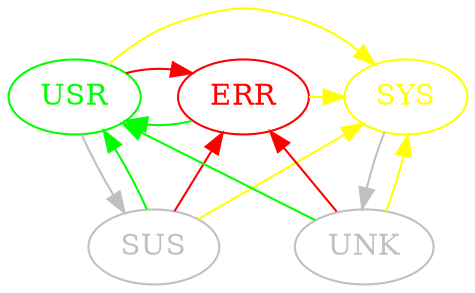 # This is a node state diagram for XE6, visualize via
#   dot -Tpdf -o xe6.pdf xe6.dot 

digraph state_transitions {
    subgraph stack {
# 		based on the count of nodes in each state, the system is counted 
# 		as being in one of the below colored states
        rank=same
		USR [color=green  fontcolor=green];
		SYS [color=yellow fontcolor=yellow];
		ERR [color=red    fontcolor=red];
    }
    SUS [color=grey fontcolor=grey];
    UNK [color=grey fontcolor=grey];

	ERR -> USR [color=green];
	SUS -> USR [color=green];
	UNK -> USR [color=green];

	USR -> SYS [color=yellow];
	ERR -> SYS [color=yellow];
	SUS -> SYS [color=yellow];
	UNK -> SYS [color=yellow];

	USR -> ERR [color=red];
	UNK -> ERR [color=red];
	SUS -> ERR [color=red];

	SYS -> UNK [color=grey];
	USR -> SUS [color=grey];
}

